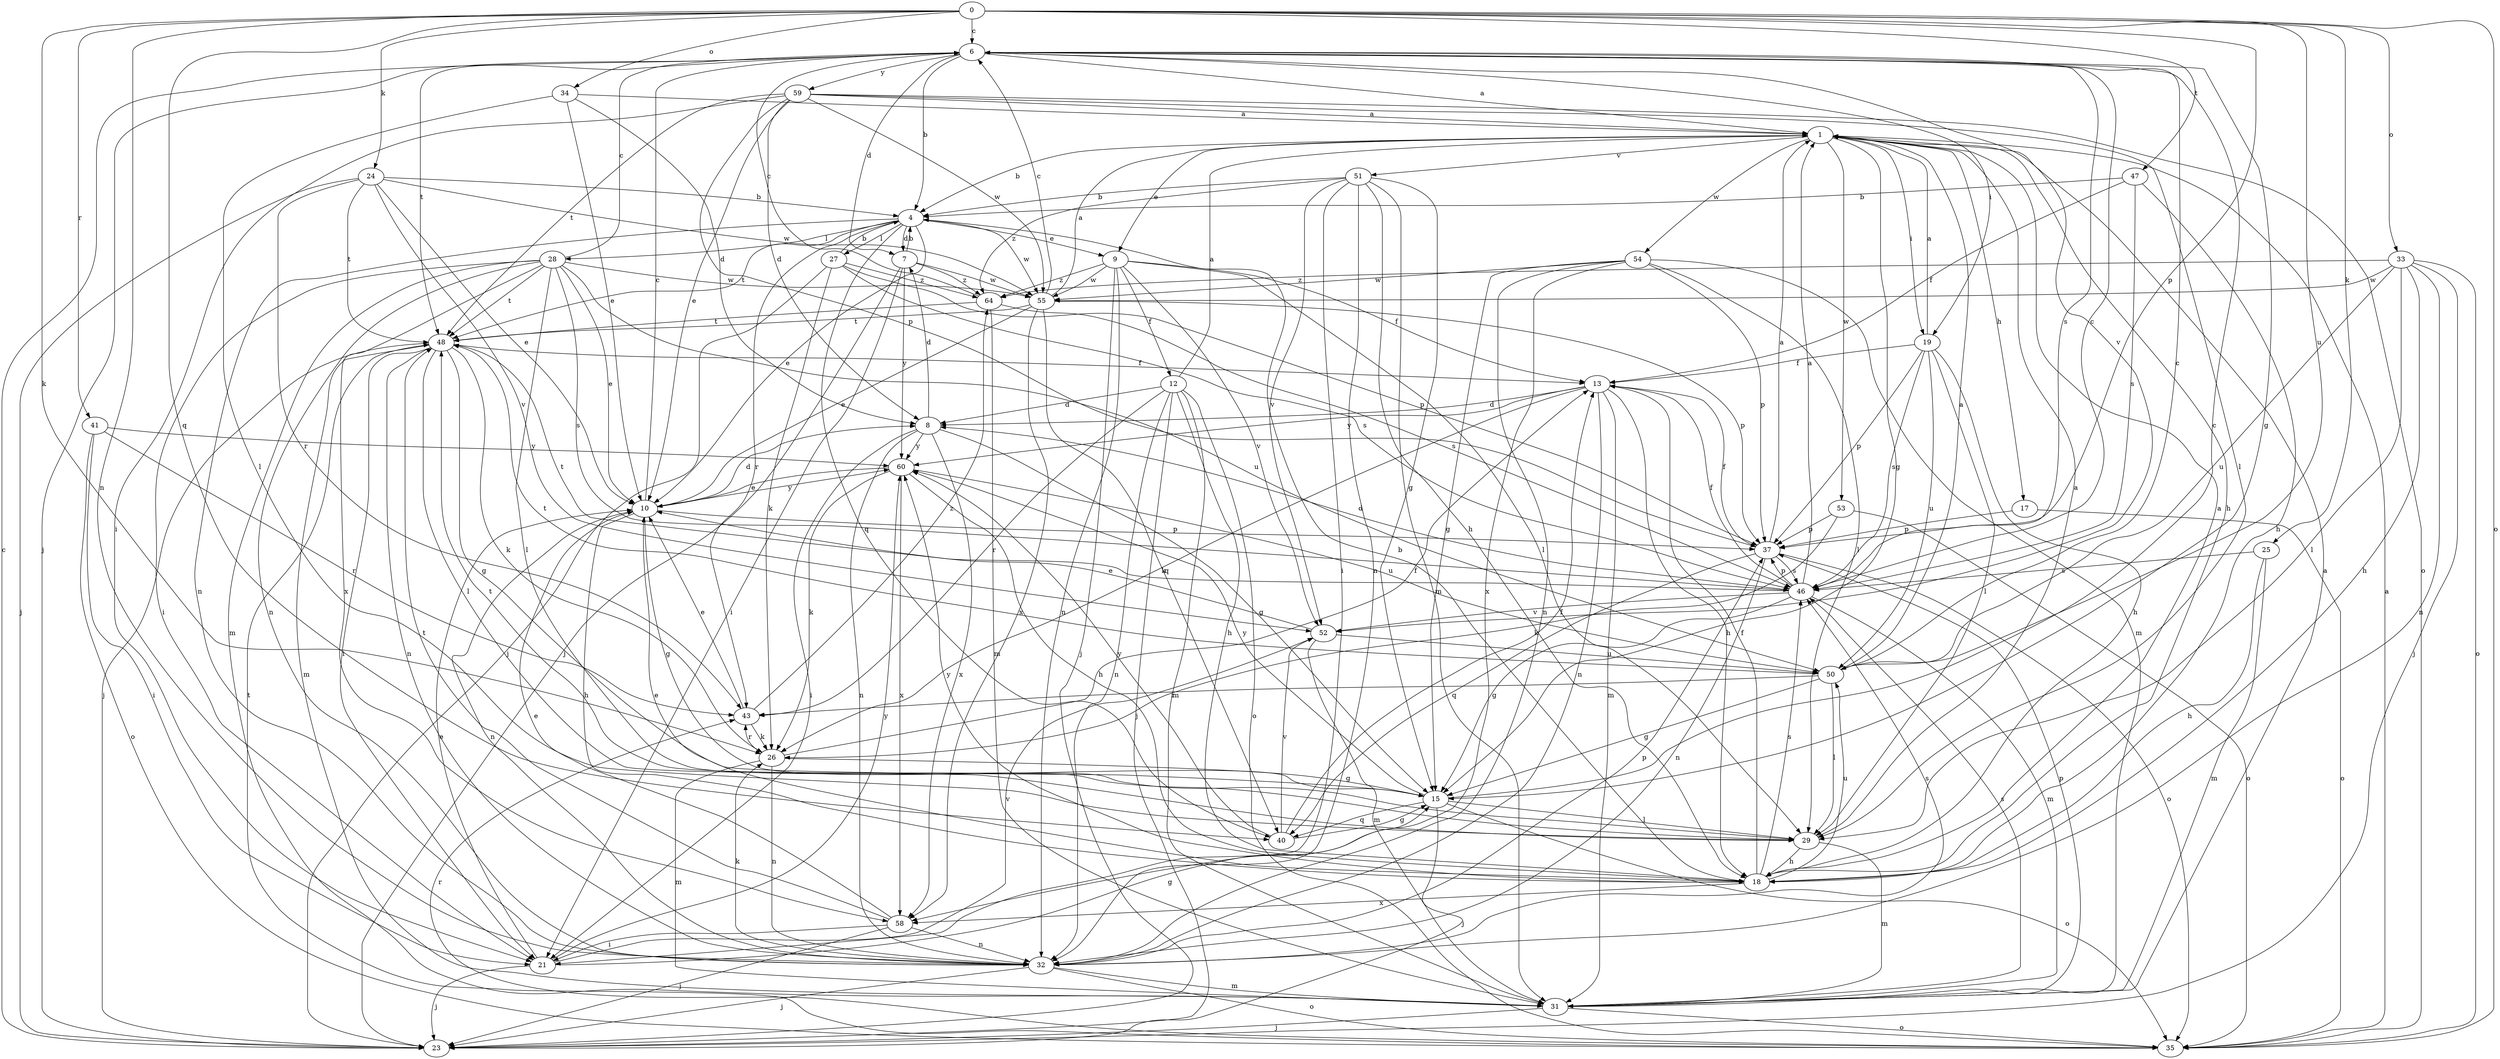 strict digraph  {
0;
1;
4;
6;
7;
8;
9;
10;
12;
13;
15;
17;
18;
19;
21;
23;
24;
25;
26;
27;
28;
29;
31;
32;
33;
34;
35;
37;
40;
41;
43;
46;
47;
48;
50;
51;
52;
53;
54;
55;
58;
59;
60;
64;
0 -> 6  [label=c];
0 -> 24  [label=k];
0 -> 25  [label=k];
0 -> 26  [label=k];
0 -> 32  [label=n];
0 -> 33  [label=o];
0 -> 34  [label=o];
0 -> 35  [label=o];
0 -> 37  [label=p];
0 -> 40  [label=q];
0 -> 41  [label=r];
0 -> 47  [label=t];
0 -> 50  [label=u];
1 -> 4  [label=b];
1 -> 9  [label=e];
1 -> 15  [label=g];
1 -> 17  [label=h];
1 -> 18  [label=h];
1 -> 19  [label=i];
1 -> 51  [label=v];
1 -> 53  [label=w];
1 -> 54  [label=w];
4 -> 7  [label=d];
4 -> 9  [label=e];
4 -> 10  [label=e];
4 -> 27  [label=l];
4 -> 28  [label=l];
4 -> 32  [label=n];
4 -> 40  [label=q];
4 -> 43  [label=r];
4 -> 48  [label=t];
4 -> 55  [label=w];
6 -> 1  [label=a];
6 -> 4  [label=b];
6 -> 7  [label=d];
6 -> 15  [label=g];
6 -> 19  [label=i];
6 -> 23  [label=j];
6 -> 46  [label=s];
6 -> 48  [label=t];
6 -> 52  [label=v];
6 -> 59  [label=y];
7 -> 4  [label=b];
7 -> 21  [label=i];
7 -> 23  [label=j];
7 -> 55  [label=w];
7 -> 60  [label=y];
7 -> 64  [label=z];
8 -> 7  [label=d];
8 -> 15  [label=g];
8 -> 21  [label=i];
8 -> 32  [label=n];
8 -> 58  [label=x];
8 -> 60  [label=y];
9 -> 12  [label=f];
9 -> 13  [label=f];
9 -> 23  [label=j];
9 -> 29  [label=l];
9 -> 32  [label=n];
9 -> 52  [label=v];
9 -> 55  [label=w];
9 -> 64  [label=z];
10 -> 6  [label=c];
10 -> 8  [label=d];
10 -> 15  [label=g];
10 -> 18  [label=h];
10 -> 32  [label=n];
10 -> 37  [label=p];
10 -> 60  [label=y];
12 -> 1  [label=a];
12 -> 8  [label=d];
12 -> 18  [label=h];
12 -> 23  [label=j];
12 -> 31  [label=m];
12 -> 32  [label=n];
12 -> 35  [label=o];
12 -> 43  [label=r];
13 -> 8  [label=d];
13 -> 18  [label=h];
13 -> 26  [label=k];
13 -> 31  [label=m];
13 -> 32  [label=n];
13 -> 60  [label=y];
15 -> 6  [label=c];
15 -> 23  [label=j];
15 -> 29  [label=l];
15 -> 35  [label=o];
15 -> 40  [label=q];
15 -> 60  [label=y];
17 -> 35  [label=o];
17 -> 37  [label=p];
18 -> 1  [label=a];
18 -> 4  [label=b];
18 -> 10  [label=e];
18 -> 13  [label=f];
18 -> 46  [label=s];
18 -> 50  [label=u];
18 -> 58  [label=x];
18 -> 60  [label=y];
19 -> 1  [label=a];
19 -> 13  [label=f];
19 -> 18  [label=h];
19 -> 29  [label=l];
19 -> 37  [label=p];
19 -> 46  [label=s];
19 -> 50  [label=u];
21 -> 10  [label=e];
21 -> 15  [label=g];
21 -> 23  [label=j];
21 -> 52  [label=v];
21 -> 60  [label=y];
23 -> 6  [label=c];
24 -> 4  [label=b];
24 -> 10  [label=e];
24 -> 23  [label=j];
24 -> 43  [label=r];
24 -> 48  [label=t];
24 -> 52  [label=v];
24 -> 55  [label=w];
25 -> 18  [label=h];
25 -> 31  [label=m];
25 -> 46  [label=s];
26 -> 13  [label=f];
26 -> 15  [label=g];
26 -> 31  [label=m];
26 -> 32  [label=n];
26 -> 43  [label=r];
27 -> 4  [label=b];
27 -> 23  [label=j];
27 -> 26  [label=k];
27 -> 37  [label=p];
27 -> 46  [label=s];
27 -> 64  [label=z];
28 -> 6  [label=c];
28 -> 10  [label=e];
28 -> 21  [label=i];
28 -> 29  [label=l];
28 -> 31  [label=m];
28 -> 32  [label=n];
28 -> 46  [label=s];
28 -> 48  [label=t];
28 -> 50  [label=u];
28 -> 55  [label=w];
28 -> 58  [label=x];
29 -> 1  [label=a];
29 -> 18  [label=h];
29 -> 31  [label=m];
29 -> 48  [label=t];
31 -> 1  [label=a];
31 -> 23  [label=j];
31 -> 35  [label=o];
31 -> 37  [label=p];
31 -> 46  [label=s];
32 -> 23  [label=j];
32 -> 26  [label=k];
32 -> 31  [label=m];
32 -> 35  [label=o];
32 -> 37  [label=p];
32 -> 46  [label=s];
33 -> 18  [label=h];
33 -> 23  [label=j];
33 -> 29  [label=l];
33 -> 32  [label=n];
33 -> 35  [label=o];
33 -> 50  [label=u];
33 -> 55  [label=w];
33 -> 64  [label=z];
34 -> 1  [label=a];
34 -> 8  [label=d];
34 -> 10  [label=e];
34 -> 29  [label=l];
35 -> 1  [label=a];
35 -> 43  [label=r];
35 -> 48  [label=t];
37 -> 1  [label=a];
37 -> 13  [label=f];
37 -> 32  [label=n];
37 -> 35  [label=o];
37 -> 40  [label=q];
37 -> 46  [label=s];
40 -> 13  [label=f];
40 -> 15  [label=g];
40 -> 52  [label=v];
40 -> 60  [label=y];
41 -> 21  [label=i];
41 -> 35  [label=o];
41 -> 43  [label=r];
41 -> 60  [label=y];
43 -> 10  [label=e];
43 -> 26  [label=k];
43 -> 64  [label=z];
46 -> 1  [label=a];
46 -> 6  [label=c];
46 -> 8  [label=d];
46 -> 13  [label=f];
46 -> 15  [label=g];
46 -> 31  [label=m];
46 -> 37  [label=p];
46 -> 48  [label=t];
46 -> 52  [label=v];
47 -> 4  [label=b];
47 -> 13  [label=f];
47 -> 18  [label=h];
47 -> 46  [label=s];
48 -> 13  [label=f];
48 -> 15  [label=g];
48 -> 21  [label=i];
48 -> 23  [label=j];
48 -> 26  [label=k];
48 -> 29  [label=l];
48 -> 31  [label=m];
48 -> 32  [label=n];
50 -> 1  [label=a];
50 -> 6  [label=c];
50 -> 15  [label=g];
50 -> 29  [label=l];
50 -> 43  [label=r];
50 -> 48  [label=t];
51 -> 4  [label=b];
51 -> 15  [label=g];
51 -> 18  [label=h];
51 -> 21  [label=i];
51 -> 31  [label=m];
51 -> 32  [label=n];
51 -> 52  [label=v];
51 -> 64  [label=z];
52 -> 10  [label=e];
52 -> 31  [label=m];
52 -> 50  [label=u];
53 -> 26  [label=k];
53 -> 35  [label=o];
53 -> 37  [label=p];
54 -> 15  [label=g];
54 -> 29  [label=l];
54 -> 31  [label=m];
54 -> 32  [label=n];
54 -> 37  [label=p];
54 -> 55  [label=w];
54 -> 58  [label=x];
55 -> 1  [label=a];
55 -> 6  [label=c];
55 -> 10  [label=e];
55 -> 37  [label=p];
55 -> 40  [label=q];
55 -> 48  [label=t];
55 -> 58  [label=x];
58 -> 10  [label=e];
58 -> 21  [label=i];
58 -> 23  [label=j];
58 -> 32  [label=n];
58 -> 48  [label=t];
59 -> 1  [label=a];
59 -> 8  [label=d];
59 -> 10  [label=e];
59 -> 21  [label=i];
59 -> 29  [label=l];
59 -> 35  [label=o];
59 -> 37  [label=p];
59 -> 48  [label=t];
59 -> 55  [label=w];
60 -> 10  [label=e];
60 -> 18  [label=h];
60 -> 26  [label=k];
60 -> 50  [label=u];
60 -> 58  [label=x];
64 -> 6  [label=c];
64 -> 31  [label=m];
64 -> 46  [label=s];
64 -> 48  [label=t];
}
